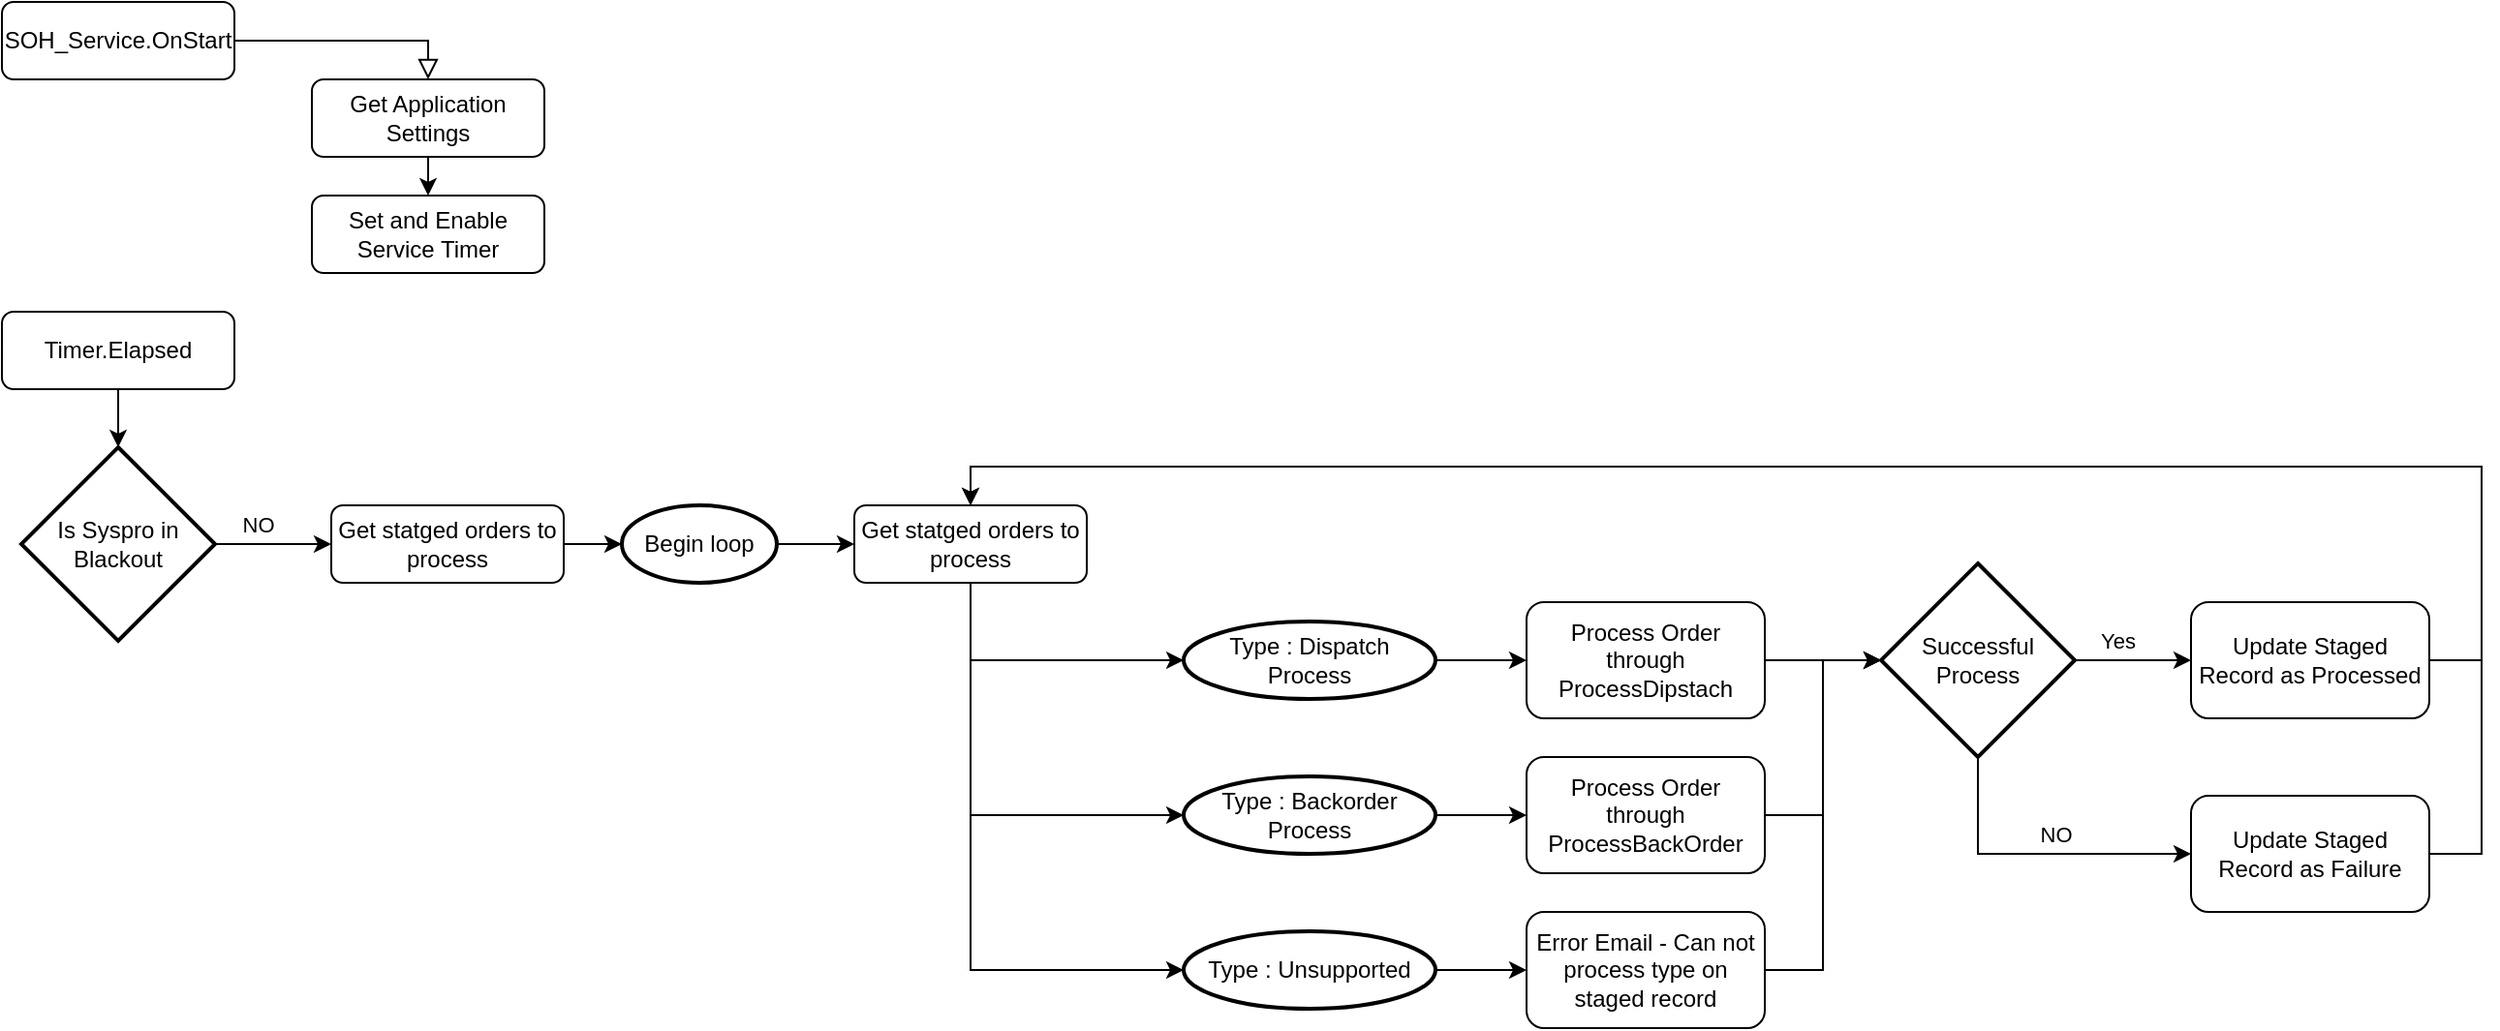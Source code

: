 <mxfile version="20.8.8" type="device" pages="3"><diagram id="C5RBs43oDa-KdzZeNtuy" name="Main Service Routine"><mxGraphModel dx="1434" dy="788" grid="1" gridSize="10" guides="1" tooltips="1" connect="1" arrows="1" fold="1" page="1" pageScale="1" pageWidth="827" pageHeight="1169" math="0" shadow="0"><root><mxCell id="WIyWlLk6GJQsqaUBKTNV-0"/><mxCell id="WIyWlLk6GJQsqaUBKTNV-1" parent="WIyWlLk6GJQsqaUBKTNV-0"/><mxCell id="WIyWlLk6GJQsqaUBKTNV-2" value="" style="rounded=0;html=1;jettySize=auto;orthogonalLoop=1;fontSize=11;endArrow=block;endFill=0;endSize=8;strokeWidth=1;shadow=0;labelBackgroundColor=none;edgeStyle=orthogonalEdgeStyle;entryX=0.5;entryY=0;entryDx=0;entryDy=0;exitX=1;exitY=0.5;exitDx=0;exitDy=0;" parent="WIyWlLk6GJQsqaUBKTNV-1" source="WIyWlLk6GJQsqaUBKTNV-3" target="WIyWlLk6GJQsqaUBKTNV-7" edge="1"><mxGeometry relative="1" as="geometry"><mxPoint x="200" y="100" as="targetPoint"/></mxGeometry></mxCell><mxCell id="WIyWlLk6GJQsqaUBKTNV-3" value="SOH_Service.OnStart" style="rounded=1;whiteSpace=wrap;html=1;fontSize=12;glass=0;strokeWidth=1;shadow=0;" parent="WIyWlLk6GJQsqaUBKTNV-1" vertex="1"><mxGeometry x="40" y="40" width="120" height="40" as="geometry"/></mxCell><mxCell id="xqEc_s3yYMPP4ghLtsjD-2" style="edgeStyle=orthogonalEdgeStyle;rounded=0;orthogonalLoop=1;jettySize=auto;html=1;exitX=0.5;exitY=1;exitDx=0;exitDy=0;entryX=0.5;entryY=0;entryDx=0;entryDy=0;" edge="1" parent="WIyWlLk6GJQsqaUBKTNV-1" source="WIyWlLk6GJQsqaUBKTNV-7" target="xqEc_s3yYMPP4ghLtsjD-0"><mxGeometry relative="1" as="geometry"/></mxCell><mxCell id="WIyWlLk6GJQsqaUBKTNV-7" value="Get Application Settings" style="rounded=1;whiteSpace=wrap;html=1;fontSize=12;glass=0;strokeWidth=1;shadow=0;" parent="WIyWlLk6GJQsqaUBKTNV-1" vertex="1"><mxGeometry x="200" y="80" width="120" height="40" as="geometry"/></mxCell><mxCell id="xqEc_s3yYMPP4ghLtsjD-0" value="Set and Enable Service Timer" style="rounded=1;whiteSpace=wrap;html=1;fontSize=12;glass=0;strokeWidth=1;shadow=0;" vertex="1" parent="WIyWlLk6GJQsqaUBKTNV-1"><mxGeometry x="200" y="140" width="120" height="40" as="geometry"/></mxCell><mxCell id="xqEc_s3yYMPP4ghLtsjD-8" style="edgeStyle=orthogonalEdgeStyle;rounded=0;orthogonalLoop=1;jettySize=auto;html=1;exitX=0.5;exitY=1;exitDx=0;exitDy=0;entryX=0.5;entryY=0;entryDx=0;entryDy=0;entryPerimeter=0;" edge="1" parent="WIyWlLk6GJQsqaUBKTNV-1" source="xqEc_s3yYMPP4ghLtsjD-3" target="xqEc_s3yYMPP4ghLtsjD-4"><mxGeometry relative="1" as="geometry"/></mxCell><mxCell id="xqEc_s3yYMPP4ghLtsjD-3" value="Timer.Elapsed" style="rounded=1;whiteSpace=wrap;html=1;fontSize=12;glass=0;strokeWidth=1;shadow=0;" vertex="1" parent="WIyWlLk6GJQsqaUBKTNV-1"><mxGeometry x="40" y="200" width="120" height="40" as="geometry"/></mxCell><mxCell id="xqEc_s3yYMPP4ghLtsjD-15" style="edgeStyle=orthogonalEdgeStyle;rounded=0;orthogonalLoop=1;jettySize=auto;html=1;exitX=1;exitY=0.5;exitDx=0;exitDy=0;exitPerimeter=0;entryX=0;entryY=0.5;entryDx=0;entryDy=0;" edge="1" parent="WIyWlLk6GJQsqaUBKTNV-1" source="xqEc_s3yYMPP4ghLtsjD-4" target="xqEc_s3yYMPP4ghLtsjD-11"><mxGeometry relative="1" as="geometry"/></mxCell><mxCell id="xqEc_s3yYMPP4ghLtsjD-27" value="NO" style="edgeLabel;html=1;align=center;verticalAlign=middle;resizable=0;points=[];" vertex="1" connectable="0" parent="xqEc_s3yYMPP4ghLtsjD-15"><mxGeometry x="-0.271" y="1" relative="1" as="geometry"><mxPoint y="-9" as="offset"/></mxGeometry></mxCell><mxCell id="xqEc_s3yYMPP4ghLtsjD-4" value="Is Syspro in Blackout" style="strokeWidth=2;html=1;shape=mxgraph.flowchart.decision;whiteSpace=wrap;" vertex="1" parent="WIyWlLk6GJQsqaUBKTNV-1"><mxGeometry x="50" y="270" width="100" height="100" as="geometry"/></mxCell><mxCell id="xqEc_s3yYMPP4ghLtsjD-18" style="edgeStyle=orthogonalEdgeStyle;rounded=0;orthogonalLoop=1;jettySize=auto;html=1;exitX=0.5;exitY=1;exitDx=0;exitDy=0;entryX=0;entryY=0.5;entryDx=0;entryDy=0;entryPerimeter=0;" edge="1" parent="WIyWlLk6GJQsqaUBKTNV-1" source="xqEc_s3yYMPP4ghLtsjD-5" target="xqEc_s3yYMPP4ghLtsjD-13"><mxGeometry relative="1" as="geometry"/></mxCell><mxCell id="xqEc_s3yYMPP4ghLtsjD-5" value="Get statged orders to process" style="rounded=1;whiteSpace=wrap;html=1;fontSize=12;glass=0;strokeWidth=1;shadow=0;" vertex="1" parent="WIyWlLk6GJQsqaUBKTNV-1"><mxGeometry x="480" y="300" width="120" height="40" as="geometry"/></mxCell><mxCell id="xqEc_s3yYMPP4ghLtsjD-17" style="edgeStyle=orthogonalEdgeStyle;rounded=0;orthogonalLoop=1;jettySize=auto;html=1;exitX=1;exitY=0.5;exitDx=0;exitDy=0;exitPerimeter=0;entryX=0;entryY=0.5;entryDx=0;entryDy=0;" edge="1" parent="WIyWlLk6GJQsqaUBKTNV-1" source="xqEc_s3yYMPP4ghLtsjD-7" target="xqEc_s3yYMPP4ghLtsjD-5"><mxGeometry relative="1" as="geometry"/></mxCell><mxCell id="xqEc_s3yYMPP4ghLtsjD-7" value="Begin loop" style="strokeWidth=2;html=1;shape=mxgraph.flowchart.start_1;whiteSpace=wrap;" vertex="1" parent="WIyWlLk6GJQsqaUBKTNV-1"><mxGeometry x="360" y="300" width="80" height="40" as="geometry"/></mxCell><mxCell id="xqEc_s3yYMPP4ghLtsjD-16" style="edgeStyle=orthogonalEdgeStyle;rounded=0;orthogonalLoop=1;jettySize=auto;html=1;exitX=1;exitY=0.5;exitDx=0;exitDy=0;entryX=0;entryY=0.5;entryDx=0;entryDy=0;entryPerimeter=0;" edge="1" parent="WIyWlLk6GJQsqaUBKTNV-1" source="xqEc_s3yYMPP4ghLtsjD-11" target="xqEc_s3yYMPP4ghLtsjD-7"><mxGeometry relative="1" as="geometry"/></mxCell><mxCell id="xqEc_s3yYMPP4ghLtsjD-11" value="Get statged orders to process" style="rounded=1;whiteSpace=wrap;html=1;fontSize=12;glass=0;strokeWidth=1;shadow=0;" vertex="1" parent="WIyWlLk6GJQsqaUBKTNV-1"><mxGeometry x="210" y="300" width="120" height="40" as="geometry"/></mxCell><mxCell id="xqEc_s3yYMPP4ghLtsjD-24" style="edgeStyle=orthogonalEdgeStyle;rounded=0;orthogonalLoop=1;jettySize=auto;html=1;exitX=1;exitY=0.5;exitDx=0;exitDy=0;exitPerimeter=0;entryX=0;entryY=0.5;entryDx=0;entryDy=0;" edge="1" parent="WIyWlLk6GJQsqaUBKTNV-1" source="xqEc_s3yYMPP4ghLtsjD-12" target="xqEc_s3yYMPP4ghLtsjD-22"><mxGeometry relative="1" as="geometry"/></mxCell><mxCell id="xqEc_s3yYMPP4ghLtsjD-12" value="Type : Backorder Process" style="strokeWidth=2;html=1;shape=mxgraph.flowchart.start_1;whiteSpace=wrap;" vertex="1" parent="WIyWlLk6GJQsqaUBKTNV-1"><mxGeometry x="650" y="440" width="130" height="40" as="geometry"/></mxCell><mxCell id="xqEc_s3yYMPP4ghLtsjD-25" style="edgeStyle=orthogonalEdgeStyle;rounded=0;orthogonalLoop=1;jettySize=auto;html=1;exitX=1;exitY=0.5;exitDx=0;exitDy=0;exitPerimeter=0;entryX=0;entryY=0.5;entryDx=0;entryDy=0;" edge="1" parent="WIyWlLk6GJQsqaUBKTNV-1" source="xqEc_s3yYMPP4ghLtsjD-13" target="xqEc_s3yYMPP4ghLtsjD-21"><mxGeometry relative="1" as="geometry"/></mxCell><mxCell id="xqEc_s3yYMPP4ghLtsjD-13" value="Type : Dispatch Process" style="strokeWidth=2;html=1;shape=mxgraph.flowchart.start_1;whiteSpace=wrap;" vertex="1" parent="WIyWlLk6GJQsqaUBKTNV-1"><mxGeometry x="650" y="360" width="130" height="40" as="geometry"/></mxCell><mxCell id="xqEc_s3yYMPP4ghLtsjD-26" style="edgeStyle=orthogonalEdgeStyle;rounded=0;orthogonalLoop=1;jettySize=auto;html=1;exitX=1;exitY=0.5;exitDx=0;exitDy=0;exitPerimeter=0;entryX=0;entryY=0.5;entryDx=0;entryDy=0;" edge="1" parent="WIyWlLk6GJQsqaUBKTNV-1" source="xqEc_s3yYMPP4ghLtsjD-14" target="xqEc_s3yYMPP4ghLtsjD-23"><mxGeometry relative="1" as="geometry"/></mxCell><mxCell id="xqEc_s3yYMPP4ghLtsjD-14" value="Type : Unsupported" style="strokeWidth=2;html=1;shape=mxgraph.flowchart.start_1;whiteSpace=wrap;" vertex="1" parent="WIyWlLk6GJQsqaUBKTNV-1"><mxGeometry x="650" y="520" width="130" height="40" as="geometry"/></mxCell><mxCell id="xqEc_s3yYMPP4ghLtsjD-19" style="edgeStyle=orthogonalEdgeStyle;rounded=0;orthogonalLoop=1;jettySize=auto;html=1;entryX=0;entryY=0.5;entryDx=0;entryDy=0;entryPerimeter=0;" edge="1" parent="WIyWlLk6GJQsqaUBKTNV-1" target="xqEc_s3yYMPP4ghLtsjD-12"><mxGeometry relative="1" as="geometry"><mxPoint x="540" y="380" as="sourcePoint"/><mxPoint x="630" y="470" as="targetPoint"/><Array as="points"><mxPoint x="540" y="460"/></Array></mxGeometry></mxCell><mxCell id="xqEc_s3yYMPP4ghLtsjD-20" style="edgeStyle=orthogonalEdgeStyle;rounded=0;orthogonalLoop=1;jettySize=auto;html=1;entryX=0;entryY=0.5;entryDx=0;entryDy=0;entryPerimeter=0;" edge="1" parent="WIyWlLk6GJQsqaUBKTNV-1"><mxGeometry relative="1" as="geometry"><mxPoint x="540" y="460" as="sourcePoint"/><mxPoint x="650" y="540" as="targetPoint"/><Array as="points"><mxPoint x="540" y="540"/></Array></mxGeometry></mxCell><mxCell id="xqEc_s3yYMPP4ghLtsjD-29" style="edgeStyle=orthogonalEdgeStyle;rounded=0;orthogonalLoop=1;jettySize=auto;html=1;exitX=1;exitY=0.5;exitDx=0;exitDy=0;entryX=0;entryY=0.5;entryDx=0;entryDy=0;entryPerimeter=0;" edge="1" parent="WIyWlLk6GJQsqaUBKTNV-1" source="xqEc_s3yYMPP4ghLtsjD-21" target="xqEc_s3yYMPP4ghLtsjD-28"><mxGeometry relative="1" as="geometry"/></mxCell><mxCell id="xqEc_s3yYMPP4ghLtsjD-21" value="Process Order through ProcessDipstach" style="rounded=1;whiteSpace=wrap;html=1;fontSize=12;glass=0;strokeWidth=1;shadow=0;" vertex="1" parent="WIyWlLk6GJQsqaUBKTNV-1"><mxGeometry x="827" y="350" width="123" height="60" as="geometry"/></mxCell><mxCell id="xqEc_s3yYMPP4ghLtsjD-30" style="edgeStyle=orthogonalEdgeStyle;rounded=0;orthogonalLoop=1;jettySize=auto;html=1;exitX=1;exitY=0.5;exitDx=0;exitDy=0;entryX=0;entryY=0.5;entryDx=0;entryDy=0;entryPerimeter=0;" edge="1" parent="WIyWlLk6GJQsqaUBKTNV-1" source="xqEc_s3yYMPP4ghLtsjD-22" target="xqEc_s3yYMPP4ghLtsjD-28"><mxGeometry relative="1" as="geometry"><mxPoint x="990" y="400" as="targetPoint"/></mxGeometry></mxCell><mxCell id="xqEc_s3yYMPP4ghLtsjD-22" value="Process Order through ProcessBackOrder" style="rounded=1;whiteSpace=wrap;html=1;fontSize=12;glass=0;strokeWidth=1;shadow=0;" vertex="1" parent="WIyWlLk6GJQsqaUBKTNV-1"><mxGeometry x="827" y="430" width="123" height="60" as="geometry"/></mxCell><mxCell id="xqEc_s3yYMPP4ghLtsjD-31" style="edgeStyle=orthogonalEdgeStyle;rounded=0;orthogonalLoop=1;jettySize=auto;html=1;exitX=1;exitY=0.5;exitDx=0;exitDy=0;entryX=0;entryY=0.5;entryDx=0;entryDy=0;entryPerimeter=0;" edge="1" parent="WIyWlLk6GJQsqaUBKTNV-1" source="xqEc_s3yYMPP4ghLtsjD-23" target="xqEc_s3yYMPP4ghLtsjD-28"><mxGeometry relative="1" as="geometry"><mxPoint x="980" y="480" as="targetPoint"/></mxGeometry></mxCell><mxCell id="xqEc_s3yYMPP4ghLtsjD-23" value="Error Email - Can not process type on staged record" style="rounded=1;whiteSpace=wrap;html=1;fontSize=12;glass=0;strokeWidth=1;shadow=0;" vertex="1" parent="WIyWlLk6GJQsqaUBKTNV-1"><mxGeometry x="827" y="510" width="123" height="60" as="geometry"/></mxCell><mxCell id="xqEc_s3yYMPP4ghLtsjD-34" style="edgeStyle=orthogonalEdgeStyle;rounded=0;orthogonalLoop=1;jettySize=auto;html=1;entryX=0;entryY=0.5;entryDx=0;entryDy=0;exitX=0.5;exitY=1;exitDx=0;exitDy=0;exitPerimeter=0;" edge="1" parent="WIyWlLk6GJQsqaUBKTNV-1" source="xqEc_s3yYMPP4ghLtsjD-28" target="xqEc_s3yYMPP4ghLtsjD-33"><mxGeometry relative="1" as="geometry"/></mxCell><mxCell id="xqEc_s3yYMPP4ghLtsjD-35" value="NO" style="edgeLabel;html=1;align=center;verticalAlign=middle;resizable=0;points=[];" vertex="1" connectable="0" parent="xqEc_s3yYMPP4ghLtsjD-34"><mxGeometry x="-0.027" relative="1" as="geometry"><mxPoint x="12" y="-10" as="offset"/></mxGeometry></mxCell><mxCell id="xqEc_s3yYMPP4ghLtsjD-36" style="edgeStyle=orthogonalEdgeStyle;rounded=0;orthogonalLoop=1;jettySize=auto;html=1;entryX=0;entryY=0.5;entryDx=0;entryDy=0;" edge="1" parent="WIyWlLk6GJQsqaUBKTNV-1" source="xqEc_s3yYMPP4ghLtsjD-28" target="xqEc_s3yYMPP4ghLtsjD-32"><mxGeometry relative="1" as="geometry"><Array as="points"><mxPoint x="1130" y="380"/><mxPoint x="1130" y="380"/></Array></mxGeometry></mxCell><mxCell id="xqEc_s3yYMPP4ghLtsjD-37" value="Yes" style="edgeLabel;html=1;align=center;verticalAlign=middle;resizable=0;points=[];" vertex="1" connectable="0" parent="xqEc_s3yYMPP4ghLtsjD-36"><mxGeometry x="-0.271" y="1" relative="1" as="geometry"><mxPoint y="-9" as="offset"/></mxGeometry></mxCell><mxCell id="xqEc_s3yYMPP4ghLtsjD-28" value="Successful Process" style="strokeWidth=2;html=1;shape=mxgraph.flowchart.decision;whiteSpace=wrap;" vertex="1" parent="WIyWlLk6GJQsqaUBKTNV-1"><mxGeometry x="1010" y="330" width="100" height="100" as="geometry"/></mxCell><mxCell id="xqEc_s3yYMPP4ghLtsjD-38" style="edgeStyle=orthogonalEdgeStyle;rounded=0;orthogonalLoop=1;jettySize=auto;html=1;entryX=0.5;entryY=0;entryDx=0;entryDy=0;" edge="1" parent="WIyWlLk6GJQsqaUBKTNV-1" source="xqEc_s3yYMPP4ghLtsjD-32" target="xqEc_s3yYMPP4ghLtsjD-5"><mxGeometry relative="1" as="geometry"><mxPoint x="1320" y="280" as="targetPoint"/><Array as="points"><mxPoint x="1320" y="380"/><mxPoint x="1320" y="280"/><mxPoint x="540" y="280"/></Array></mxGeometry></mxCell><mxCell id="xqEc_s3yYMPP4ghLtsjD-32" value="Update Staged Record as Processed" style="rounded=1;whiteSpace=wrap;html=1;fontSize=12;glass=0;strokeWidth=1;shadow=0;" vertex="1" parent="WIyWlLk6GJQsqaUBKTNV-1"><mxGeometry x="1170" y="350" width="123" height="60" as="geometry"/></mxCell><mxCell id="xqEc_s3yYMPP4ghLtsjD-39" style="edgeStyle=orthogonalEdgeStyle;rounded=0;orthogonalLoop=1;jettySize=auto;html=1;exitX=1;exitY=0.5;exitDx=0;exitDy=0;entryX=0.5;entryY=0;entryDx=0;entryDy=0;" edge="1" parent="WIyWlLk6GJQsqaUBKTNV-1" source="xqEc_s3yYMPP4ghLtsjD-33" target="xqEc_s3yYMPP4ghLtsjD-5"><mxGeometry relative="1" as="geometry"><Array as="points"><mxPoint x="1320" y="480"/><mxPoint x="1320" y="280"/><mxPoint x="540" y="280"/></Array></mxGeometry></mxCell><mxCell id="xqEc_s3yYMPP4ghLtsjD-33" value="Update Staged Record as Failure" style="rounded=1;whiteSpace=wrap;html=1;fontSize=12;glass=0;strokeWidth=1;shadow=0;" vertex="1" parent="WIyWlLk6GJQsqaUBKTNV-1"><mxGeometry x="1170" y="450" width="123" height="60" as="geometry"/></mxCell></root></mxGraphModel></diagram><diagram id="2x2BCfzVapXNMiDM0nXy" name="ProcessDispatch"><mxGraphModel dx="1195" dy="657" grid="1" gridSize="10" guides="1" tooltips="1" connect="1" arrows="1" fold="1" page="1" pageScale="1" pageWidth="850" pageHeight="1100" math="0" shadow="0"><root><mxCell id="0"/><mxCell id="1" parent="0"/><mxCell id="x7Qe5mtiMR44-EBbsWJn-4" style="edgeStyle=orthogonalEdgeStyle;rounded=0;orthogonalLoop=1;jettySize=auto;html=1;exitX=1;exitY=0.5;exitDx=0;exitDy=0;entryX=0;entryY=0.5;entryDx=0;entryDy=0;" edge="1" parent="1" source="x7Qe5mtiMR44-EBbsWJn-2" target="x7Qe5mtiMR44-EBbsWJn-3"><mxGeometry relative="1" as="geometry"/></mxCell><mxCell id="x7Qe5mtiMR44-EBbsWJn-2" value="ProcessDisptach : Start" style="rounded=1;whiteSpace=wrap;html=1;" vertex="1" parent="1"><mxGeometry x="20" y="130" width="120" height="60" as="geometry"/></mxCell><mxCell id="x7Qe5mtiMR44-EBbsWJn-17" style="edgeStyle=orthogonalEdgeStyle;rounded=0;orthogonalLoop=1;jettySize=auto;html=1;entryX=0;entryY=0.5;entryDx=0;entryDy=0;" edge="1" parent="1" source="x7Qe5mtiMR44-EBbsWJn-3" target="x7Qe5mtiMR44-EBbsWJn-6"><mxGeometry relative="1" as="geometry"/></mxCell><mxCell id="x7Qe5mtiMR44-EBbsWJn-3" value="Load Charges for Staged Order" style="rounded=1;whiteSpace=wrap;html=1;" vertex="1" parent="1"><mxGeometry x="180" y="130" width="120" height="60" as="geometry"/></mxCell><mxCell id="x7Qe5mtiMR44-EBbsWJn-9" style="edgeStyle=orthogonalEdgeStyle;rounded=0;orthogonalLoop=1;jettySize=auto;html=1;entryX=0;entryY=0.5;entryDx=0;entryDy=0;exitX=0.5;exitY=1;exitDx=0;exitDy=0;" edge="1" parent="1" source="x7Qe5mtiMR44-EBbsWJn-6" target="x7Qe5mtiMR44-EBbsWJn-7"><mxGeometry relative="1" as="geometry"/></mxCell><mxCell id="x7Qe5mtiMR44-EBbsWJn-10" style="edgeStyle=orthogonalEdgeStyle;rounded=0;orthogonalLoop=1;jettySize=auto;html=1;exitX=0.5;exitY=1;exitDx=0;exitDy=0;entryX=0;entryY=0.5;entryDx=0;entryDy=0;" edge="1" parent="1" source="x7Qe5mtiMR44-EBbsWJn-6" target="x7Qe5mtiMR44-EBbsWJn-8"><mxGeometry relative="1" as="geometry"/></mxCell><mxCell id="x7Qe5mtiMR44-EBbsWJn-6" value="Process each charge returned" style="ellipse;whiteSpace=wrap;html=1;" vertex="1" parent="1"><mxGeometry x="340" y="120" width="80" height="80" as="geometry"/></mxCell><mxCell id="x7Qe5mtiMR44-EBbsWJn-14" style="edgeStyle=orthogonalEdgeStyle;rounded=0;orthogonalLoop=1;jettySize=auto;html=1;" edge="1" parent="1" source="x7Qe5mtiMR44-EBbsWJn-7" target="x7Qe5mtiMR44-EBbsWJn-11"><mxGeometry relative="1" as="geometry"/></mxCell><mxCell id="x7Qe5mtiMR44-EBbsWJn-7" value="Type : Dispatch" style="rounded=1;whiteSpace=wrap;html=1;" vertex="1" parent="1"><mxGeometry x="425" y="220" width="120" height="60" as="geometry"/></mxCell><mxCell id="x7Qe5mtiMR44-EBbsWJn-13" style="edgeStyle=orthogonalEdgeStyle;rounded=0;orthogonalLoop=1;jettySize=auto;html=1;entryX=0;entryY=0.5;entryDx=0;entryDy=0;" edge="1" parent="1" source="x7Qe5mtiMR44-EBbsWJn-8" target="x7Qe5mtiMR44-EBbsWJn-12"><mxGeometry relative="1" as="geometry"/></mxCell><mxCell id="x7Qe5mtiMR44-EBbsWJn-8" value="Type : SORTOI" style="rounded=1;whiteSpace=wrap;html=1;" vertex="1" parent="1"><mxGeometry x="425" y="320" width="120" height="60" as="geometry"/></mxCell><mxCell id="x7Qe5mtiMR44-EBbsWJn-16" style="edgeStyle=orthogonalEdgeStyle;rounded=0;orthogonalLoop=1;jettySize=auto;html=1;exitX=1;exitY=0.5;exitDx=0;exitDy=0;" edge="1" parent="1" source="x7Qe5mtiMR44-EBbsWJn-11"><mxGeometry relative="1" as="geometry"><mxPoint x="380" y="120" as="targetPoint"/><Array as="points"><mxPoint x="720" y="250"/><mxPoint x="720" y="100"/><mxPoint x="380" y="100"/></Array></mxGeometry></mxCell><mxCell id="x7Qe5mtiMR44-EBbsWJn-11" value="Insert Charges into Disptach Note" style="rounded=1;whiteSpace=wrap;html=1;" vertex="1" parent="1"><mxGeometry x="580" y="220" width="120" height="60" as="geometry"/></mxCell><mxCell id="x7Qe5mtiMR44-EBbsWJn-15" style="edgeStyle=orthogonalEdgeStyle;rounded=0;orthogonalLoop=1;jettySize=auto;html=1;exitX=1;exitY=0.5;exitDx=0;exitDy=0;entryX=0.5;entryY=0;entryDx=0;entryDy=0;" edge="1" parent="1" source="x7Qe5mtiMR44-EBbsWJn-12" target="x7Qe5mtiMR44-EBbsWJn-6"><mxGeometry relative="1" as="geometry"/></mxCell><mxCell id="x7Qe5mtiMR44-EBbsWJn-12" value="Using Syspro Business Object SORTOI to modify Sales Order" style="rounded=1;whiteSpace=wrap;html=1;" vertex="1" parent="1"><mxGeometry x="580" y="320" width="120" height="60" as="geometry"/></mxCell></root></mxGraphModel></diagram><diagram id="7MGzPh20mA5tW1JW_m0X" name="ProcessBackorder"><mxGraphModel dx="1434" dy="788" grid="1" gridSize="10" guides="1" tooltips="1" connect="1" arrows="1" fold="1" page="1" pageScale="1" pageWidth="850" pageHeight="1100" math="0" shadow="0"><root><mxCell id="0"/><mxCell id="1" parent="0"/><mxCell id="XFCQv4Opj6lOi64WVAC_-1" value="ProcessBackorder : Start" style="rounded=1;whiteSpace=wrap;html=1;" vertex="1" parent="1"><mxGeometry x="40" y="160" width="120" height="60" as="geometry"/></mxCell></root></mxGraphModel></diagram></mxfile>